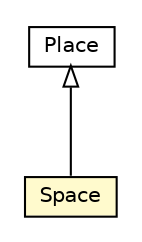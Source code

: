 #!/usr/local/bin/dot
#
# Class diagram 
# Generated by UMLGraph version R5_6-24-gf6e263 (http://www.umlgraph.org/)
#

digraph G {
	edge [fontname="Helvetica",fontsize=10,labelfontname="Helvetica",labelfontsize=10];
	node [fontname="Helvetica",fontsize=10,shape=plaintext];
	nodesep=0.25;
	ranksep=0.5;
	// org.universAAL.ontology.location.Place
	c348345 [label=<<table title="org.universAAL.ontology.location.Place" border="0" cellborder="1" cellspacing="0" cellpadding="2" port="p" href="../location/Place.html">
		<tr><td><table border="0" cellspacing="0" cellpadding="1">
<tr><td align="center" balign="center"> Place </td></tr>
		</table></td></tr>
		</table>>, URL="../location/Place.html", fontname="Helvetica", fontcolor="black", fontsize=10.0];
	// org.universAAL.ontology.profile.Space
	c348637 [label=<<table title="org.universAAL.ontology.profile.Space" border="0" cellborder="1" cellspacing="0" cellpadding="2" port="p" bgcolor="lemonChiffon" href="./Space.html">
		<tr><td><table border="0" cellspacing="0" cellpadding="1">
<tr><td align="center" balign="center"> Space </td></tr>
		</table></td></tr>
		</table>>, URL="./Space.html", fontname="Helvetica", fontcolor="black", fontsize=10.0];
	//org.universAAL.ontology.profile.Space extends org.universAAL.ontology.location.Place
	c348345:p -> c348637:p [dir=back,arrowtail=empty];
}

